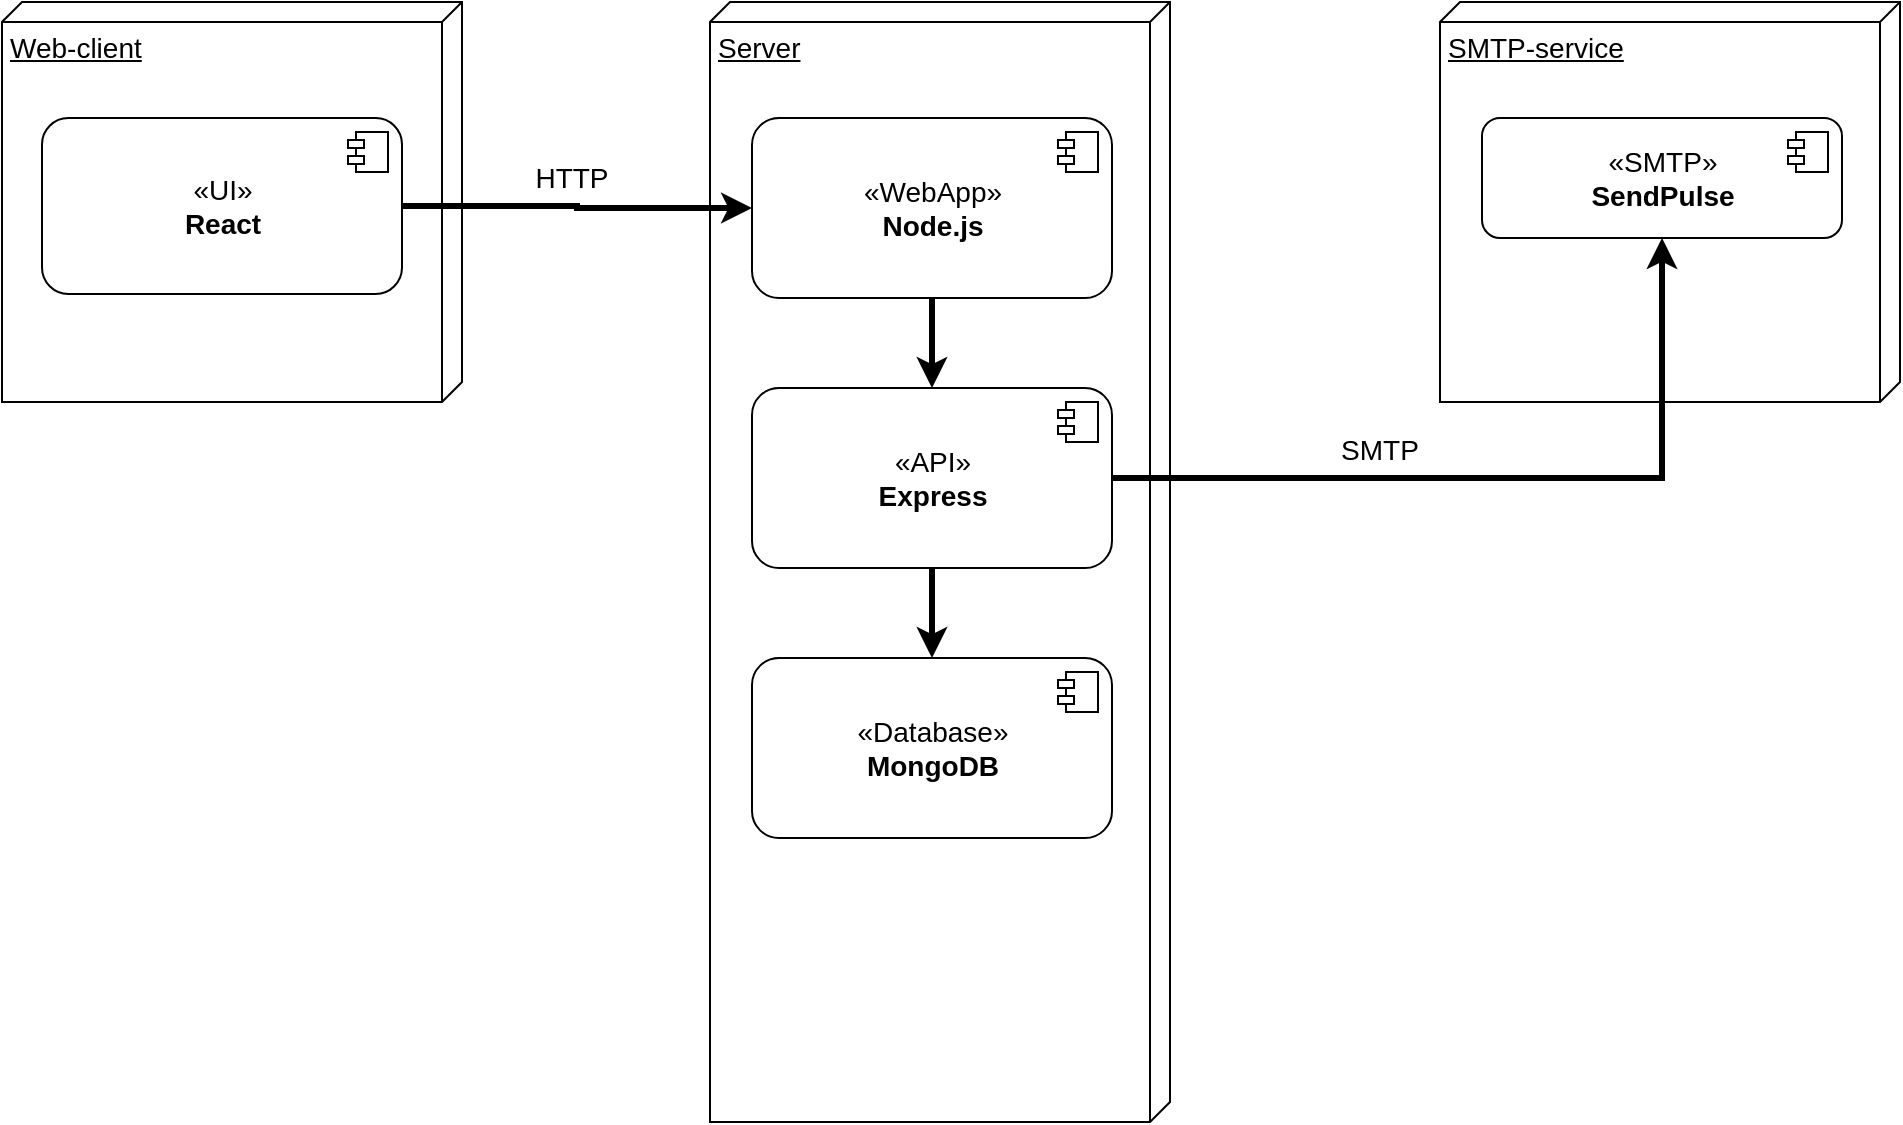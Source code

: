 <mxfile version="15.8.2" type="device"><diagram id="-0ToV_xf4O4VbdPgDHqG" name="Page-1"><mxGraphModel dx="1621" dy="1076" grid="0" gridSize="10" guides="1" tooltips="1" connect="1" arrows="1" fold="1" page="0" pageScale="1" pageWidth="850" pageHeight="1100" math="0" shadow="0"><root><mxCell id="0"/><mxCell id="1" parent="0"/><mxCell id="0wUdZuKvDCX5RXPIYe8K-71" value="Server" style="verticalAlign=top;align=left;spacingTop=8;spacingLeft=2;spacingRight=12;shape=cube;size=10;direction=south;fontStyle=4;html=1;rounded=1;fontFamily=Helvetica;fontSize=14;fontColor=#000000;" vertex="1" parent="1"><mxGeometry x="-36" y="-90" width="230" height="560" as="geometry"/></mxCell><mxCell id="0wUdZuKvDCX5RXPIYe8K-73" value="Web-client" style="verticalAlign=top;align=left;spacingTop=8;spacingLeft=2;spacingRight=12;shape=cube;size=10;direction=south;fontStyle=4;html=1;rounded=1;fontFamily=Helvetica;fontSize=14;fontColor=#000000;" vertex="1" parent="1"><mxGeometry x="-390" y="-90" width="230" height="200" as="geometry"/></mxCell><mxCell id="0wUdZuKvDCX5RXPIYe8K-93" style="edgeStyle=orthogonalEdgeStyle;rounded=0;orthogonalLoop=1;jettySize=auto;html=1;entryX=0;entryY=0.5;entryDx=0;entryDy=0;fontFamily=Helvetica;fontSize=14;fontColor=#000000;strokeColor=default;strokeWidth=3;" edge="1" parent="1" source="0wUdZuKvDCX5RXPIYe8K-74" target="0wUdZuKvDCX5RXPIYe8K-76"><mxGeometry relative="1" as="geometry"/></mxCell><mxCell id="0wUdZuKvDCX5RXPIYe8K-74" value="«UI»&lt;br&gt;&lt;b&gt;React&lt;/b&gt;" style="html=1;dropTarget=0;rounded=1;fontFamily=Helvetica;fontSize=14;fontColor=#000000;align=center;" vertex="1" parent="1"><mxGeometry x="-370" y="-32" width="180" height="88" as="geometry"/></mxCell><mxCell id="0wUdZuKvDCX5RXPIYe8K-75" value="" style="shape=module;jettyWidth=8;jettyHeight=4;rounded=1;fontFamily=Helvetica;fontSize=14;fontColor=#000000;align=center;" vertex="1" parent="0wUdZuKvDCX5RXPIYe8K-74"><mxGeometry x="1" width="20" height="20" relative="1" as="geometry"><mxPoint x="-27" y="7" as="offset"/></mxGeometry></mxCell><mxCell id="0wUdZuKvDCX5RXPIYe8K-94" style="edgeStyle=orthogonalEdgeStyle;rounded=0;orthogonalLoop=1;jettySize=auto;html=1;entryX=0.5;entryY=0;entryDx=0;entryDy=0;fontFamily=Helvetica;fontSize=14;fontColor=#000000;strokeColor=default;strokeWidth=3;" edge="1" parent="1" source="0wUdZuKvDCX5RXPIYe8K-76" target="0wUdZuKvDCX5RXPIYe8K-80"><mxGeometry relative="1" as="geometry"/></mxCell><mxCell id="0wUdZuKvDCX5RXPIYe8K-76" value="«WebApp»&lt;br&gt;&lt;b&gt;Node.js&lt;/b&gt;" style="html=1;dropTarget=0;rounded=1;fontFamily=Helvetica;fontSize=14;fontColor=#000000;align=center;" vertex="1" parent="1"><mxGeometry x="-15" y="-32" width="180" height="90" as="geometry"/></mxCell><mxCell id="0wUdZuKvDCX5RXPIYe8K-77" value="" style="shape=module;jettyWidth=8;jettyHeight=4;rounded=1;fontFamily=Helvetica;fontSize=14;fontColor=#000000;align=center;" vertex="1" parent="0wUdZuKvDCX5RXPIYe8K-76"><mxGeometry x="1" width="20" height="20" relative="1" as="geometry"><mxPoint x="-27" y="7" as="offset"/></mxGeometry></mxCell><mxCell id="0wUdZuKvDCX5RXPIYe8K-78" value="«Database»&lt;br&gt;&lt;b&gt;MongoDB&lt;/b&gt;" style="html=1;dropTarget=0;rounded=1;fontFamily=Helvetica;fontSize=14;fontColor=#000000;align=center;" vertex="1" parent="1"><mxGeometry x="-15" y="238" width="180" height="90" as="geometry"/></mxCell><mxCell id="0wUdZuKvDCX5RXPIYe8K-79" value="" style="shape=module;jettyWidth=8;jettyHeight=4;rounded=1;fontFamily=Helvetica;fontSize=14;fontColor=#000000;align=center;" vertex="1" parent="0wUdZuKvDCX5RXPIYe8K-78"><mxGeometry x="1" width="20" height="20" relative="1" as="geometry"><mxPoint x="-27" y="7" as="offset"/></mxGeometry></mxCell><mxCell id="0wUdZuKvDCX5RXPIYe8K-89" style="edgeStyle=orthogonalEdgeStyle;rounded=0;orthogonalLoop=1;jettySize=auto;html=1;entryX=0.5;entryY=0;entryDx=0;entryDy=0;fontFamily=Helvetica;fontSize=14;fontColor=#000000;strokeColor=default;strokeWidth=3;" edge="1" parent="1" source="0wUdZuKvDCX5RXPIYe8K-80" target="0wUdZuKvDCX5RXPIYe8K-78"><mxGeometry relative="1" as="geometry"/></mxCell><mxCell id="0wUdZuKvDCX5RXPIYe8K-80" value="«API»&lt;br&gt;&lt;b&gt;Express&lt;/b&gt;" style="html=1;dropTarget=0;rounded=1;fontFamily=Helvetica;fontSize=14;fontColor=#000000;align=center;" vertex="1" parent="1"><mxGeometry x="-15" y="103" width="180" height="90" as="geometry"/></mxCell><mxCell id="0wUdZuKvDCX5RXPIYe8K-81" value="" style="shape=module;jettyWidth=8;jettyHeight=4;rounded=1;fontFamily=Helvetica;fontSize=14;fontColor=#000000;align=center;" vertex="1" parent="0wUdZuKvDCX5RXPIYe8K-80"><mxGeometry x="1" width="20" height="20" relative="1" as="geometry"><mxPoint x="-27" y="7" as="offset"/></mxGeometry></mxCell><mxCell id="0wUdZuKvDCX5RXPIYe8K-83" value="SMTP-service" style="verticalAlign=top;align=left;spacingTop=8;spacingLeft=2;spacingRight=12;shape=cube;size=10;direction=south;fontStyle=4;html=1;rounded=1;fontFamily=Helvetica;fontSize=14;fontColor=#000000;" vertex="1" parent="1"><mxGeometry x="329" y="-90" width="230" height="200" as="geometry"/></mxCell><mxCell id="0wUdZuKvDCX5RXPIYe8K-84" value="«SMTP»&lt;br&gt;&lt;b&gt;SendPulse&lt;/b&gt;" style="html=1;dropTarget=0;rounded=1;fontFamily=Helvetica;fontSize=14;fontColor=#000000;align=center;" vertex="1" parent="1"><mxGeometry x="350" y="-32" width="180" height="60" as="geometry"/></mxCell><mxCell id="0wUdZuKvDCX5RXPIYe8K-85" value="" style="shape=module;jettyWidth=8;jettyHeight=4;rounded=1;fontFamily=Helvetica;fontSize=14;fontColor=#000000;align=center;" vertex="1" parent="0wUdZuKvDCX5RXPIYe8K-84"><mxGeometry x="1" width="20" height="20" relative="1" as="geometry"><mxPoint x="-27" y="7" as="offset"/></mxGeometry></mxCell><mxCell id="0wUdZuKvDCX5RXPIYe8K-91" style="edgeStyle=orthogonalEdgeStyle;rounded=0;orthogonalLoop=1;jettySize=auto;html=1;entryX=0.5;entryY=1;entryDx=0;entryDy=0;fontFamily=Helvetica;fontSize=14;fontColor=#000000;strokeColor=default;strokeWidth=3;" edge="1" parent="1" source="0wUdZuKvDCX5RXPIYe8K-80" target="0wUdZuKvDCX5RXPIYe8K-84"><mxGeometry relative="1" as="geometry"/></mxCell><mxCell id="0wUdZuKvDCX5RXPIYe8K-95" value="HTTP" style="text;html=1;strokeColor=none;fillColor=none;align=center;verticalAlign=middle;whiteSpace=wrap;rounded=0;fontFamily=Helvetica;fontSize=14;fontColor=#000000;" vertex="1" parent="1"><mxGeometry x="-135" y="-17" width="60" height="30" as="geometry"/></mxCell><mxCell id="0wUdZuKvDCX5RXPIYe8K-96" value="SMTP" style="text;html=1;strokeColor=none;fillColor=none;align=center;verticalAlign=middle;whiteSpace=wrap;rounded=0;fontFamily=Helvetica;fontSize=14;fontColor=#000000;" vertex="1" parent="1"><mxGeometry x="269" y="119" width="60" height="30" as="geometry"/></mxCell></root></mxGraphModel></diagram></mxfile>